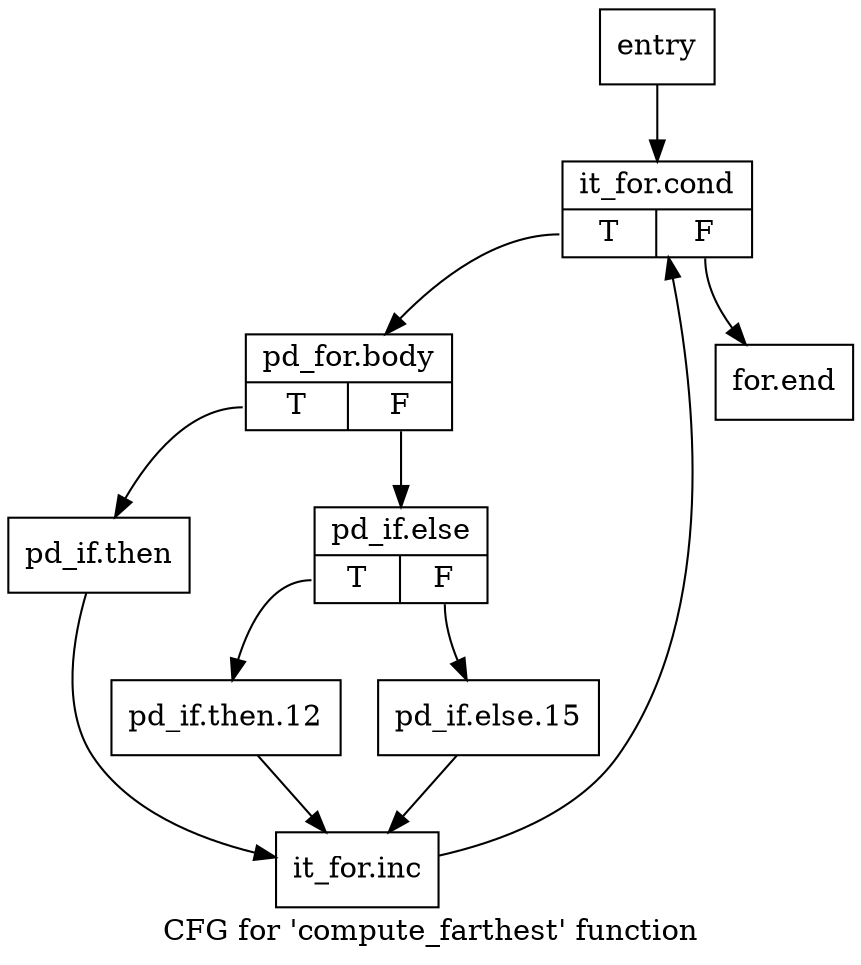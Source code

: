 digraph "CFG for 'compute_farthest' function" {
	label="CFG for 'compute_farthest' function";

	Node0x7f0dae0 [shape=record,label="{entry}"];
	Node0x7f0dae0 -> Node0x7f0db30;
	Node0x7f0db30 [shape=record,label="{it_for.cond|{<s0>T|<s1>F}}"];
	Node0x7f0db30:s0 -> Node0x7f0db80;
	Node0x7f0db30:s1 -> Node0x7f0dd60;
	Node0x7f0db80 [shape=record,label="{pd_for.body|{<s0>T|<s1>F}}"];
	Node0x7f0db80:s0 -> Node0x7f0dbd0;
	Node0x7f0db80:s1 -> Node0x7f0dc20;
	Node0x7f0dbd0 [shape=record,label="{pd_if.then}"];
	Node0x7f0dbd0 -> Node0x7f0dd10;
	Node0x7f0dc20 [shape=record,label="{pd_if.else|{<s0>T|<s1>F}}"];
	Node0x7f0dc20:s0 -> Node0x7f0dc70;
	Node0x7f0dc20:s1 -> Node0x7f0dcc0;
	Node0x7f0dc70 [shape=record,label="{pd_if.then.12}"];
	Node0x7f0dc70 -> Node0x7f0dd10;
	Node0x7f0dcc0 [shape=record,label="{pd_if.else.15}"];
	Node0x7f0dcc0 -> Node0x7f0dd10;
	Node0x7f0dd10 [shape=record,label="{it_for.inc}"];
	Node0x7f0dd10 -> Node0x7f0db30;
	Node0x7f0dd60 [shape=record,label="{for.end}"];
}
